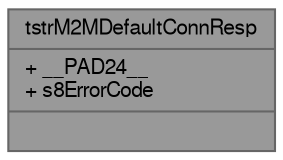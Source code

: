 digraph "tstrM2MDefaultConnResp"
{
 // LATEX_PDF_SIZE
  bgcolor="transparent";
  edge [fontname=FreeSans,fontsize=10,labelfontname=FreeSans,labelfontsize=10];
  node [fontname=FreeSans,fontsize=10,shape=box,height=0.2,width=0.4];
  Node1 [shape=record,label="{tstrM2MDefaultConnResp\n|+ __PAD24__\l+ s8ErrorCode\l|}",height=0.2,width=0.4,color="gray40", fillcolor="grey60", style="filled", fontcolor="black",tooltip="Response error of the m2m_default_connect."];
}

